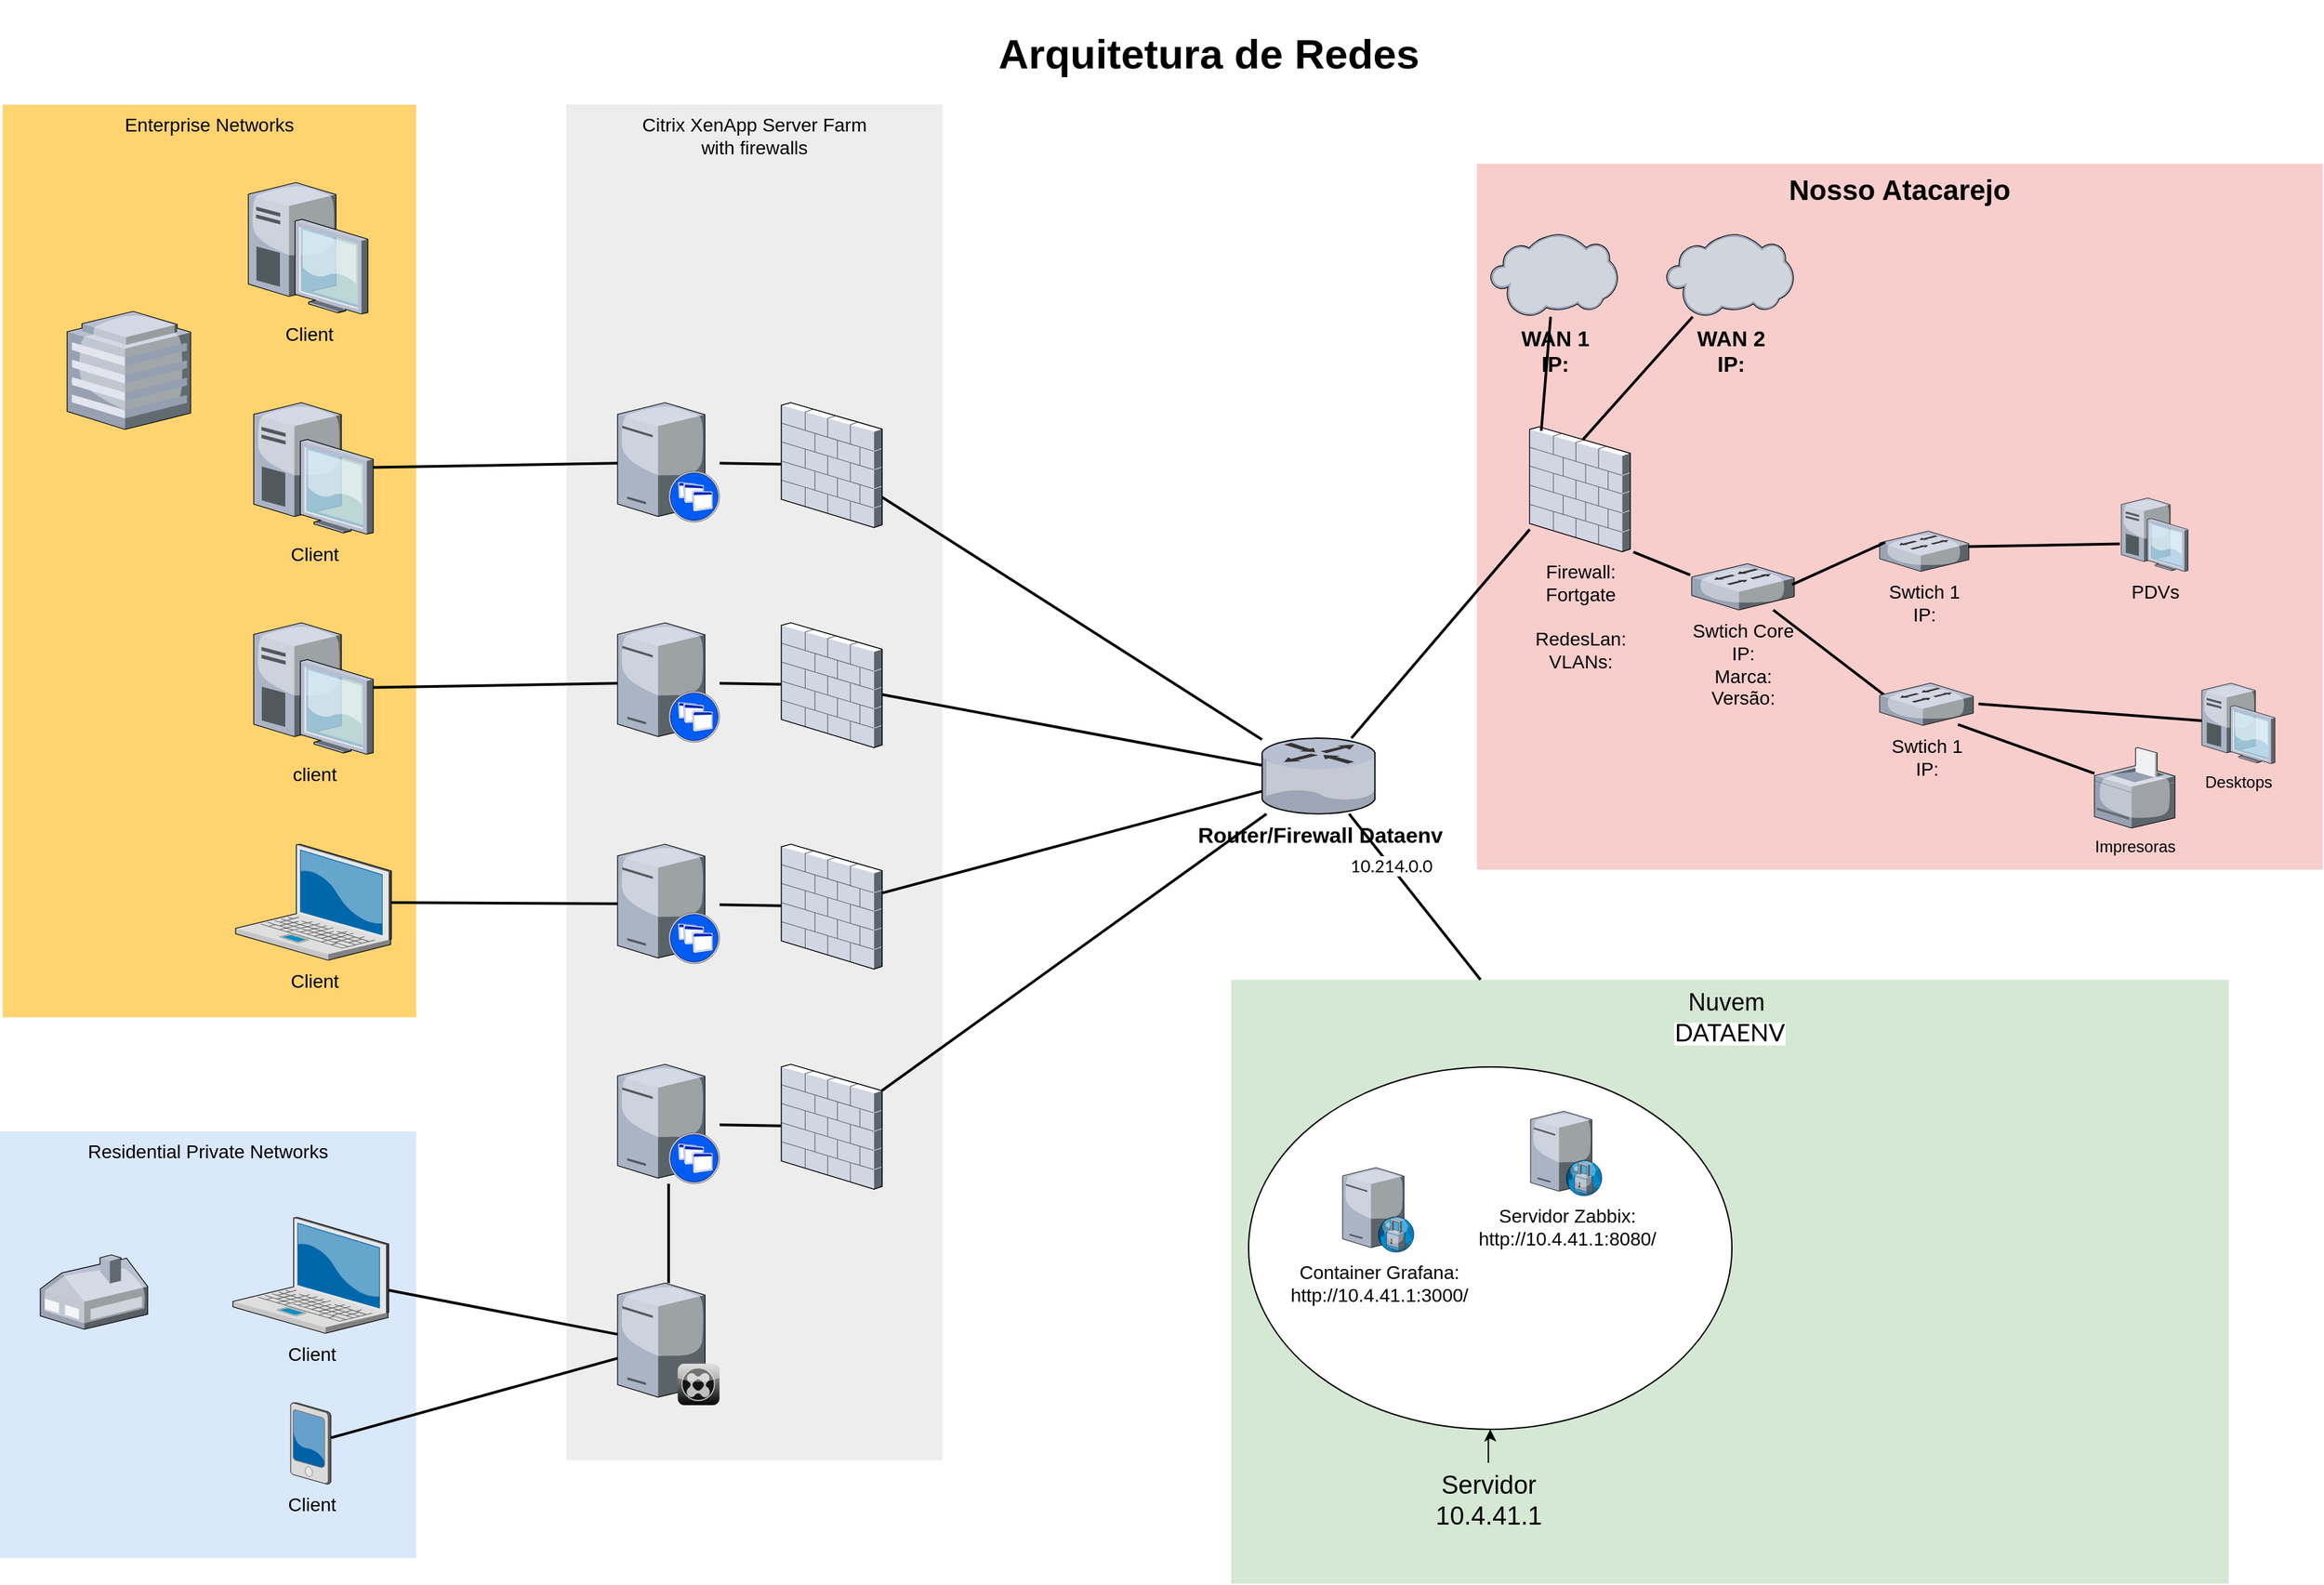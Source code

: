 <mxfile version="26.1.3">
  <diagram name="Page-1" id="e3a06f82-3646-2815-327d-82caf3d4e204">
    <mxGraphModel dx="2194" dy="1214" grid="1" gridSize="10" guides="1" tooltips="1" connect="1" arrows="1" fold="1" page="1" pageScale="1.5" pageWidth="1169" pageHeight="826" background="none" math="0" shadow="0">
      <root>
        <mxCell id="0" style=";html=1;" />
        <mxCell id="1" style=";html=1;" parent="0" />
        <mxCell id="6a7d8f32e03d9370-60" value="&lt;font style=&quot;font-size: 18px;&quot;&gt;Nuvem&amp;nbsp;&lt;/font&gt;&lt;div&gt;&lt;span style=&quot;font-family: lato; text-align: start; background-color: rgb(255, 255, 255);&quot;&gt;&lt;font style=&quot;font-size: 18px;&quot;&gt;DATAENV&lt;/font&gt;&lt;/span&gt;&lt;/div&gt;" style="whiteSpace=wrap;html=1;fillColor=#d5e8d4;fontSize=14;strokeColor=none;verticalAlign=top;" parent="1" vertex="1">
          <mxGeometry x="937" y="730" width="743" height="450" as="geometry" />
        </mxCell>
        <mxCell id="eO3I2PJSA5BFwuN0Dlqp-1" value="" style="ellipse;whiteSpace=wrap;html=1;" vertex="1" parent="1">
          <mxGeometry x="950" y="795" width="360" height="270" as="geometry" />
        </mxCell>
        <mxCell id="6a7d8f32e03d9370-61" value="&lt;font style=&quot;font-size: 21px;&quot;&gt;&lt;b&gt;Nosso Atacarejo&lt;/b&gt;&lt;/font&gt;" style="whiteSpace=wrap;html=1;fillColor=#f8cecc;fontSize=14;strokeColor=none;verticalAlign=top;" parent="1" vertex="1">
          <mxGeometry x="1120" y="122" width="630" height="526" as="geometry" />
        </mxCell>
        <mxCell id="6a7d8f32e03d9370-59" value="Citrix XenApp Server Farm&lt;div&gt;with firewalls&lt;/div&gt;" style="whiteSpace=wrap;html=1;fillColor=#EDEDED;fontSize=14;strokeColor=none;verticalAlign=top;" parent="1" vertex="1">
          <mxGeometry x="442" y="78" width="280" height="1010" as="geometry" />
        </mxCell>
        <mxCell id="6a7d8f32e03d9370-58" value="Residential Private Networks" style="whiteSpace=wrap;html=1;fillColor=#dae8fc;fontSize=14;strokeColor=none;verticalAlign=top;" parent="1" vertex="1">
          <mxGeometry x="20" y="843" width="310" height="318" as="geometry" />
        </mxCell>
        <mxCell id="6a7d8f32e03d9370-57" value="Enterprise Networks" style="whiteSpace=wrap;html=1;fillColor=#FFD470;gradientColor=none;fontSize=14;strokeColor=none;verticalAlign=top;" parent="1" vertex="1">
          <mxGeometry x="22" y="78" width="308" height="680" as="geometry" />
        </mxCell>
        <mxCell id="6a7d8f32e03d9370-36" style="edgeStyle=none;rounded=0;html=1;startSize=10;endSize=10;jettySize=auto;orthogonalLoop=1;fontSize=14;endArrow=none;endFill=0;strokeWidth=2;" parent="1" source="6a7d8f32e03d9370-1" target="6a7d8f32e03d9370-14" edge="1">
          <mxGeometry relative="1" as="geometry" />
        </mxCell>
        <mxCell id="6a7d8f32e03d9370-1" value="Client" style="verticalLabelPosition=bottom;aspect=fixed;html=1;verticalAlign=top;strokeColor=none;shape=mxgraph.citrix.laptop_2;fillColor=#66B2FF;gradientColor=#0066CC;fontSize=14;" parent="1" vertex="1">
          <mxGeometry x="193.5" y="907" width="116" height="86.5" as="geometry" />
        </mxCell>
        <mxCell id="6a7d8f32e03d9370-35" style="edgeStyle=none;rounded=0;html=1;startSize=10;endSize=10;jettySize=auto;orthogonalLoop=1;fontSize=14;endArrow=none;endFill=0;strokeWidth=2;" parent="1" source="6a7d8f32e03d9370-2" target="6a7d8f32e03d9370-9" edge="1">
          <mxGeometry relative="1" as="geometry" />
        </mxCell>
        <mxCell id="6a7d8f32e03d9370-2" value="Client" style="verticalLabelPosition=bottom;aspect=fixed;html=1;verticalAlign=top;strokeColor=none;shape=mxgraph.citrix.laptop_2;fillColor=#66B2FF;gradientColor=#0066CC;fontSize=14;" parent="1" vertex="1">
          <mxGeometry x="195.5" y="629" width="116" height="86.5" as="geometry" />
        </mxCell>
        <mxCell id="6a7d8f32e03d9370-34" style="edgeStyle=none;rounded=0;html=1;startSize=10;endSize=10;jettySize=auto;orthogonalLoop=1;fontSize=14;endArrow=none;endFill=0;strokeWidth=2;" parent="1" source="6a7d8f32e03d9370-3" target="6a7d8f32e03d9370-10" edge="1">
          <mxGeometry relative="1" as="geometry" />
        </mxCell>
        <mxCell id="6a7d8f32e03d9370-3" value="client" style="verticalLabelPosition=bottom;aspect=fixed;html=1;verticalAlign=top;strokeColor=none;shape=mxgraph.citrix.desktop;fillColor=#66B2FF;gradientColor=#0066CC;fontSize=14;" parent="1" vertex="1">
          <mxGeometry x="209.0" y="464.0" width="89" height="98" as="geometry" />
        </mxCell>
        <mxCell id="6a7d8f32e03d9370-33" style="edgeStyle=none;rounded=0;html=1;startSize=10;endSize=10;jettySize=auto;orthogonalLoop=1;fontSize=14;endArrow=none;endFill=0;strokeWidth=2;" parent="1" source="6a7d8f32e03d9370-4" target="6a7d8f32e03d9370-11" edge="1">
          <mxGeometry relative="1" as="geometry" />
        </mxCell>
        <mxCell id="6a7d8f32e03d9370-4" value="Client" style="verticalLabelPosition=bottom;aspect=fixed;html=1;verticalAlign=top;strokeColor=none;shape=mxgraph.citrix.desktop;fillColor=#66B2FF;gradientColor=#0066CC;fontSize=14;" parent="1" vertex="1">
          <mxGeometry x="209.0" y="300.0" width="89" height="98" as="geometry" />
        </mxCell>
        <mxCell id="6a7d8f32e03d9370-5" value="Client" style="verticalLabelPosition=bottom;aspect=fixed;html=1;verticalAlign=top;strokeColor=none;shape=mxgraph.citrix.desktop;fillColor=#66B2FF;gradientColor=#0066CC;fontSize=14;" parent="1" vertex="1">
          <mxGeometry x="205.0" y="136.0" width="89" height="98" as="geometry" />
        </mxCell>
        <mxCell id="6a7d8f32e03d9370-37" style="edgeStyle=none;rounded=0;html=1;startSize=10;endSize=10;jettySize=auto;orthogonalLoop=1;fontSize=14;endArrow=none;endFill=0;strokeWidth=2;" parent="1" source="6a7d8f32e03d9370-6" target="6a7d8f32e03d9370-14" edge="1">
          <mxGeometry relative="1" as="geometry" />
        </mxCell>
        <mxCell id="6a7d8f32e03d9370-6" value="Client" style="verticalLabelPosition=bottom;aspect=fixed;html=1;verticalAlign=top;strokeColor=none;shape=mxgraph.citrix.pda;fillColor=#66B2FF;gradientColor=#0066CC;fontSize=14;" parent="1" vertex="1">
          <mxGeometry x="236.5" y="1045" width="30" height="61" as="geometry" />
        </mxCell>
        <mxCell id="6a7d8f32e03d9370-39" style="edgeStyle=none;rounded=0;html=1;startSize=10;endSize=10;jettySize=auto;orthogonalLoop=1;fontSize=14;endArrow=none;endFill=0;strokeWidth=2;" parent="1" source="6a7d8f32e03d9370-8" target="6a7d8f32e03d9370-21" edge="1">
          <mxGeometry relative="1" as="geometry">
            <mxPoint x="580" y="826" as="targetPoint" />
          </mxGeometry>
        </mxCell>
        <mxCell id="6a7d8f32e03d9370-8" value="" style="verticalLabelPosition=bottom;aspect=fixed;html=1;verticalAlign=top;strokeColor=none;shape=mxgraph.citrix.xenapp_server;fillColor=#66B2FF;gradientColor=#0066CC;fontSize=14;" parent="1" vertex="1">
          <mxGeometry x="480.0" y="793" width="76" height="89" as="geometry" />
        </mxCell>
        <mxCell id="6a7d8f32e03d9370-40" style="edgeStyle=none;rounded=0;html=1;startSize=10;endSize=10;jettySize=auto;orthogonalLoop=1;fontSize=14;endArrow=none;endFill=0;strokeWidth=2;" parent="1" source="6a7d8f32e03d9370-9" target="6a7d8f32e03d9370-20" edge="1">
          <mxGeometry relative="1" as="geometry" />
        </mxCell>
        <mxCell id="6a7d8f32e03d9370-9" value="" style="verticalLabelPosition=bottom;aspect=fixed;html=1;verticalAlign=top;strokeColor=none;shape=mxgraph.citrix.xenapp_server;fillColor=#66B2FF;gradientColor=#0066CC;fontSize=14;" parent="1" vertex="1">
          <mxGeometry x="480.0" y="629" width="76" height="89" as="geometry" />
        </mxCell>
        <mxCell id="6a7d8f32e03d9370-41" style="edgeStyle=none;rounded=0;html=1;startSize=10;endSize=10;jettySize=auto;orthogonalLoop=1;fontSize=14;endArrow=none;endFill=0;strokeWidth=2;" parent="1" source="6a7d8f32e03d9370-10" target="6a7d8f32e03d9370-19" edge="1">
          <mxGeometry relative="1" as="geometry" />
        </mxCell>
        <mxCell id="6a7d8f32e03d9370-10" value="" style="verticalLabelPosition=bottom;aspect=fixed;html=1;verticalAlign=top;strokeColor=none;shape=mxgraph.citrix.xenapp_server;fillColor=#66B2FF;gradientColor=#0066CC;fontSize=14;" parent="1" vertex="1">
          <mxGeometry x="480.0" y="464" width="76" height="89" as="geometry" />
        </mxCell>
        <mxCell id="6a7d8f32e03d9370-42" style="edgeStyle=none;rounded=0;html=1;startSize=10;endSize=10;jettySize=auto;orthogonalLoop=1;fontSize=14;endArrow=none;endFill=0;strokeWidth=2;" parent="1" source="6a7d8f32e03d9370-11" target="6a7d8f32e03d9370-18" edge="1">
          <mxGeometry relative="1" as="geometry" />
        </mxCell>
        <mxCell id="6a7d8f32e03d9370-11" value="" style="verticalLabelPosition=bottom;aspect=fixed;html=1;verticalAlign=top;strokeColor=none;shape=mxgraph.citrix.xenapp_server;fillColor=#66B2FF;gradientColor=#0066CC;fontSize=14;" parent="1" vertex="1">
          <mxGeometry x="480.0" y="300" width="76" height="89" as="geometry" />
        </mxCell>
        <mxCell id="6a7d8f32e03d9370-52" style="edgeStyle=none;rounded=0;html=1;startSize=10;endSize=10;jettySize=auto;orthogonalLoop=1;fontSize=14;endArrow=none;endFill=0;strokeWidth=2;entryX=0.002;entryY=0.822;entryDx=0;entryDy=0;entryPerimeter=0;" parent="1" source="6a7d8f32e03d9370-13" target="eO3I2PJSA5BFwuN0Dlqp-6" edge="1">
          <mxGeometry relative="1" as="geometry" />
        </mxCell>
        <mxCell id="6a7d8f32e03d9370-56" style="edgeStyle=none;rounded=0;html=1;startSize=10;endSize=10;jettySize=auto;orthogonalLoop=1;fontSize=14;endArrow=none;endFill=0;strokeWidth=2;entryX=0.25;entryY=0;entryDx=0;entryDy=0;" parent="1" source="6a7d8f32e03d9370-13" target="6a7d8f32e03d9370-60" edge="1">
          <mxGeometry relative="1" as="geometry" />
        </mxCell>
        <mxCell id="eO3I2PJSA5BFwuN0Dlqp-20" value="&lt;span style=&quot;font-family: lato; font-size: 12.8px; text-align: start; text-wrap-mode: wrap;&quot;&gt;10.214.0.0&lt;/span&gt;" style="edgeLabel;html=1;align=center;verticalAlign=middle;resizable=0;points=[];" vertex="1" connectable="0" parent="6a7d8f32e03d9370-56">
          <mxGeometry x="-0.378" relative="1" as="geometry">
            <mxPoint as="offset" />
          </mxGeometry>
        </mxCell>
        <mxCell id="6a7d8f32e03d9370-13" value="&lt;font style=&quot;font-size: 16px;&quot;&gt;&lt;b&gt;Router/Firewall Dataenv&lt;/b&gt;&lt;/font&gt;" style="verticalLabelPosition=bottom;aspect=fixed;html=1;verticalAlign=top;strokeColor=none;shape=mxgraph.citrix.router;fillColor=#66B2FF;gradientColor=#0066CC;fontSize=14;" parent="1" vertex="1">
          <mxGeometry x="960" y="550" width="85" height="56.41" as="geometry" />
        </mxCell>
        <mxCell id="6a7d8f32e03d9370-38" style="edgeStyle=none;rounded=0;html=1;startSize=10;endSize=10;jettySize=auto;orthogonalLoop=1;fontSize=14;endArrow=none;endFill=0;strokeWidth=2;" parent="1" source="6a7d8f32e03d9370-14" target="6a7d8f32e03d9370-8" edge="1">
          <mxGeometry relative="1" as="geometry" />
        </mxCell>
        <mxCell id="6a7d8f32e03d9370-14" value="" style="verticalLabelPosition=bottom;aspect=fixed;html=1;verticalAlign=top;strokeColor=none;shape=mxgraph.citrix.xenclient_synchronizer;fillColor=#CCCCCC;gradientColor=#000000;gradientDirection=south;fontSize=14;" parent="1" vertex="1">
          <mxGeometry x="480.0" y="956" width="76" height="91" as="geometry" />
        </mxCell>
        <mxCell id="6a7d8f32e03d9370-45" style="edgeStyle=none;rounded=0;html=1;startSize=10;endSize=10;jettySize=auto;orthogonalLoop=1;fontSize=14;endArrow=none;endFill=0;strokeWidth=2;" parent="1" source="6a7d8f32e03d9370-18" target="6a7d8f32e03d9370-13" edge="1">
          <mxGeometry relative="1" as="geometry" />
        </mxCell>
        <mxCell id="6a7d8f32e03d9370-18" value="" style="verticalLabelPosition=bottom;aspect=fixed;html=1;verticalAlign=top;strokeColor=none;shape=mxgraph.citrix.firewall;fillColor=#66B2FF;gradientColor=#0066CC;fontSize=14;" parent="1" vertex="1">
          <mxGeometry x="602" y="300" width="75" height="93" as="geometry" />
        </mxCell>
        <mxCell id="6a7d8f32e03d9370-46" style="edgeStyle=none;rounded=0;html=1;startSize=10;endSize=10;jettySize=auto;orthogonalLoop=1;fontSize=14;endArrow=none;endFill=0;strokeWidth=2;" parent="1" source="6a7d8f32e03d9370-19" target="6a7d8f32e03d9370-13" edge="1">
          <mxGeometry relative="1" as="geometry" />
        </mxCell>
        <mxCell id="6a7d8f32e03d9370-19" value="" style="verticalLabelPosition=bottom;aspect=fixed;html=1;verticalAlign=top;strokeColor=none;shape=mxgraph.citrix.firewall;fillColor=#66B2FF;gradientColor=#0066CC;fontSize=14;" parent="1" vertex="1">
          <mxGeometry x="602" y="464" width="75" height="93" as="geometry" />
        </mxCell>
        <mxCell id="6a7d8f32e03d9370-47" style="edgeStyle=none;rounded=0;html=1;startSize=10;endSize=10;jettySize=auto;orthogonalLoop=1;fontSize=14;endArrow=none;endFill=0;strokeWidth=2;" parent="1" source="6a7d8f32e03d9370-20" target="6a7d8f32e03d9370-13" edge="1">
          <mxGeometry relative="1" as="geometry" />
        </mxCell>
        <mxCell id="6a7d8f32e03d9370-20" value="" style="verticalLabelPosition=bottom;aspect=fixed;html=1;verticalAlign=top;strokeColor=none;shape=mxgraph.citrix.firewall;fillColor=#66B2FF;gradientColor=#0066CC;fontSize=14;" parent="1" vertex="1">
          <mxGeometry x="602" y="629" width="75" height="93" as="geometry" />
        </mxCell>
        <mxCell id="6a7d8f32e03d9370-48" style="edgeStyle=none;rounded=0;html=1;startSize=10;endSize=10;jettySize=auto;orthogonalLoop=1;fontSize=14;endArrow=none;endFill=0;strokeWidth=2;" parent="1" source="6a7d8f32e03d9370-21" target="6a7d8f32e03d9370-13" edge="1">
          <mxGeometry relative="1" as="geometry" />
        </mxCell>
        <mxCell id="6a7d8f32e03d9370-21" value="" style="verticalLabelPosition=bottom;aspect=fixed;html=1;verticalAlign=top;strokeColor=none;shape=mxgraph.citrix.firewall;fillColor=#66B2FF;gradientColor=#0066CC;fontSize=14;" parent="1" vertex="1">
          <mxGeometry x="602" y="793" width="75" height="93" as="geometry" />
        </mxCell>
        <mxCell id="6a7d8f32e03d9370-23" value="" style="verticalLabelPosition=bottom;aspect=fixed;html=1;verticalAlign=top;strokeColor=none;shape=mxgraph.citrix.home_office;fillColor=#66B2FF;gradientColor=#0066CC;fontSize=14;" parent="1" vertex="1">
          <mxGeometry x="50" y="935" width="80" height="55.5" as="geometry" />
        </mxCell>
        <mxCell id="6a7d8f32e03d9370-24" value="" style="verticalLabelPosition=bottom;aspect=fixed;html=1;verticalAlign=top;strokeColor=none;shape=mxgraph.citrix.hq_enterprise;fillColor=#66B2FF;gradientColor=#0066CC;fontSize=14;" parent="1" vertex="1">
          <mxGeometry x="70" y="232" width="92" height="88" as="geometry" />
        </mxCell>
        <mxCell id="6a7d8f32e03d9370-25" value="Servidor Zabbix:&lt;br&gt;http://10.4.41.1:8080/" style="verticalLabelPosition=bottom;aspect=fixed;html=1;verticalAlign=top;strokeColor=none;shape=mxgraph.citrix.proxy_server;fillColor=#66B2FF;gradientColor=#0066CC;fontSize=14;" parent="1" vertex="1">
          <mxGeometry x="1160" y="828" width="53.55" height="63" as="geometry" />
        </mxCell>
        <mxCell id="6a7d8f32e03d9370-55" style="edgeStyle=none;rounded=0;html=1;startSize=10;endSize=10;jettySize=auto;orthogonalLoop=1;fontSize=14;endArrow=none;endFill=0;strokeWidth=2;entryX=0.048;entryY=0.279;entryDx=0;entryDy=0;entryPerimeter=0;" parent="1" source="6a7d8f32e03d9370-26" target="eO3I2PJSA5BFwuN0Dlqp-8" edge="1">
          <mxGeometry relative="1" as="geometry">
            <mxPoint x="1410" y="530" as="targetPoint" />
          </mxGeometry>
        </mxCell>
        <mxCell id="6a7d8f32e03d9370-26" value="Swtich Core&lt;br&gt;IP:&lt;br&gt;Marca:&lt;br&gt;Versão:" style="verticalLabelPosition=bottom;aspect=fixed;html=1;verticalAlign=top;strokeColor=none;shape=mxgraph.citrix.switch;fillColor=#66B2FF;gradientColor=#0066CC;fontSize=14;" parent="1" vertex="1">
          <mxGeometry x="1280" y="420" width="76.48" height="34.5" as="geometry" />
        </mxCell>
        <mxCell id="eO3I2PJSA5BFwuN0Dlqp-2" value="Container Grafana:&lt;br&gt;http://10.4.41.1:3000/" style="verticalLabelPosition=bottom;aspect=fixed;html=1;verticalAlign=top;strokeColor=none;shape=mxgraph.citrix.proxy_server;fillColor=#66B2FF;gradientColor=#0066CC;fontSize=14;" vertex="1" parent="1">
          <mxGeometry x="1020" y="870" width="53.55" height="63" as="geometry" />
        </mxCell>
        <mxCell id="eO3I2PJSA5BFwuN0Dlqp-5" style="edgeStyle=orthogonalEdgeStyle;rounded=0;orthogonalLoop=1;jettySize=auto;html=1;" edge="1" parent="1" source="eO3I2PJSA5BFwuN0Dlqp-4" target="eO3I2PJSA5BFwuN0Dlqp-1">
          <mxGeometry relative="1" as="geometry" />
        </mxCell>
        <mxCell id="eO3I2PJSA5BFwuN0Dlqp-4" value="&lt;font style=&quot;font-size: 19px;&quot;&gt;Servidor 10.4.41.1&lt;/font&gt;" style="text;html=1;align=center;verticalAlign=middle;whiteSpace=wrap;rounded=0;" vertex="1" parent="1">
          <mxGeometry x="1073.55" y="1090" width="110" height="56" as="geometry" />
        </mxCell>
        <mxCell id="eO3I2PJSA5BFwuN0Dlqp-6" value="Firewall:&lt;br&gt;Fortgate&lt;br&gt;&lt;br&gt;RedesLan:&lt;br&gt;VLANs:" style="verticalLabelPosition=bottom;aspect=fixed;html=1;verticalAlign=top;strokeColor=none;shape=mxgraph.citrix.firewall;fillColor=#66B2FF;gradientColor=#0066CC;fontSize=14;" vertex="1" parent="1">
          <mxGeometry x="1159.28" y="318" width="75" height="93" as="geometry" />
        </mxCell>
        <mxCell id="eO3I2PJSA5BFwuN0Dlqp-7" style="edgeStyle=none;rounded=0;html=1;startSize=10;endSize=10;jettySize=auto;orthogonalLoop=1;fontSize=14;endArrow=none;endFill=0;strokeWidth=2;entryX=-0.014;entryY=0.244;entryDx=0;entryDy=0;entryPerimeter=0;exitX=1.031;exitY=1.003;exitDx=0;exitDy=0;exitPerimeter=0;" edge="1" parent="1" source="eO3I2PJSA5BFwuN0Dlqp-6" target="6a7d8f32e03d9370-26">
          <mxGeometry relative="1" as="geometry">
            <mxPoint x="1240.5" y="573" as="sourcePoint" />
            <mxPoint x="1351.5" y="545" as="targetPoint" />
          </mxGeometry>
        </mxCell>
        <mxCell id="eO3I2PJSA5BFwuN0Dlqp-8" value="Swtich 1&lt;br&gt;IP:" style="verticalLabelPosition=bottom;aspect=fixed;html=1;verticalAlign=top;strokeColor=none;shape=mxgraph.citrix.switch;fillColor=#66B2FF;gradientColor=#0066CC;fontSize=14;" vertex="1" parent="1">
          <mxGeometry x="1420" y="509" width="69.83" height="31.5" as="geometry" />
        </mxCell>
        <mxCell id="eO3I2PJSA5BFwuN0Dlqp-9" value="Swtich 1&lt;br&gt;IP:" style="verticalLabelPosition=bottom;aspect=fixed;html=1;verticalAlign=top;strokeColor=none;shape=mxgraph.citrix.switch;fillColor=#66B2FF;gradientColor=#0066CC;fontSize=14;" vertex="1" parent="1">
          <mxGeometry x="1420" y="395.75" width="66.5" height="30" as="geometry" />
        </mxCell>
        <mxCell id="eO3I2PJSA5BFwuN0Dlqp-10" style="edgeStyle=none;rounded=0;html=1;startSize=10;endSize=10;jettySize=auto;orthogonalLoop=1;fontSize=14;endArrow=none;endFill=0;strokeWidth=2;entryX=0.064;entryY=0.279;entryDx=0;entryDy=0;entryPerimeter=0;exitX=0.98;exitY=0.451;exitDx=0;exitDy=0;exitPerimeter=0;" edge="1" parent="1" source="6a7d8f32e03d9370-26" target="eO3I2PJSA5BFwuN0Dlqp-9">
          <mxGeometry relative="1" as="geometry">
            <mxPoint x="1362" y="441" as="sourcePoint" />
            <mxPoint x="1433" y="497" as="targetPoint" />
          </mxGeometry>
        </mxCell>
        <mxCell id="eO3I2PJSA5BFwuN0Dlqp-12" value="PDVs" style="verticalLabelPosition=bottom;aspect=fixed;html=1;verticalAlign=top;strokeColor=none;shape=mxgraph.citrix.desktop;fillColor=#66B2FF;gradientColor=#0066CC;fontSize=14;" vertex="1" parent="1">
          <mxGeometry x="1600" y="371" width="49.73" height="54.75" as="geometry" />
        </mxCell>
        <mxCell id="eO3I2PJSA5BFwuN0Dlqp-13" style="edgeStyle=none;rounded=0;html=1;startSize=10;endSize=10;jettySize=auto;orthogonalLoop=1;fontSize=14;endArrow=none;endFill=0;strokeWidth=2;exitX=0.995;exitY=0.382;exitDx=0;exitDy=0;exitPerimeter=0;entryX=-0.021;entryY=0.626;entryDx=0;entryDy=0;entryPerimeter=0;" edge="1" parent="1" source="eO3I2PJSA5BFwuN0Dlqp-9" target="eO3I2PJSA5BFwuN0Dlqp-12">
          <mxGeometry relative="1" as="geometry">
            <mxPoint x="1484" y="402.25" as="sourcePoint" />
            <mxPoint x="1670" y="399.25" as="targetPoint" />
          </mxGeometry>
        </mxCell>
        <mxCell id="eO3I2PJSA5BFwuN0Dlqp-14" value="&lt;font style=&quot;font-size: 16px;&quot;&gt;&lt;b&gt;WAN 1&lt;br&gt;IP:&lt;/b&gt;&lt;/font&gt;" style="verticalLabelPosition=bottom;sketch=0;aspect=fixed;html=1;verticalAlign=top;strokeColor=none;align=center;outlineConnect=0;shape=mxgraph.citrix.cloud;" vertex="1" parent="1">
          <mxGeometry x="1130" y="174" width="95" height="62" as="geometry" />
        </mxCell>
        <mxCell id="eO3I2PJSA5BFwuN0Dlqp-15" style="edgeStyle=none;rounded=0;html=1;startSize=10;endSize=10;jettySize=auto;orthogonalLoop=1;fontSize=14;endArrow=none;endFill=0;strokeWidth=2;exitX=0.116;exitY=0.033;exitDx=0;exitDy=0;exitPerimeter=0;" edge="1" parent="1" source="eO3I2PJSA5BFwuN0Dlqp-6" target="eO3I2PJSA5BFwuN0Dlqp-14">
          <mxGeometry relative="1" as="geometry">
            <mxPoint x="1217" y="442" as="sourcePoint" />
            <mxPoint x="1264" y="470" as="targetPoint" />
          </mxGeometry>
        </mxCell>
        <mxCell id="eO3I2PJSA5BFwuN0Dlqp-18" value="&lt;font style=&quot;font-size: 16px;&quot;&gt;&lt;b&gt;WAN 2&lt;br&gt;IP:&lt;/b&gt;&lt;/font&gt;" style="verticalLabelPosition=bottom;sketch=0;aspect=fixed;html=1;verticalAlign=top;strokeColor=none;align=center;outlineConnect=0;shape=mxgraph.citrix.cloud;" vertex="1" parent="1">
          <mxGeometry x="1261" y="174" width="95" height="62" as="geometry" />
        </mxCell>
        <mxCell id="eO3I2PJSA5BFwuN0Dlqp-19" style="edgeStyle=none;rounded=0;html=1;startSize=10;endSize=10;jettySize=auto;orthogonalLoop=1;fontSize=14;endArrow=none;endFill=0;strokeWidth=2;exitX=0.528;exitY=0.104;exitDx=0;exitDy=0;exitPerimeter=0;" edge="1" parent="1" target="eO3I2PJSA5BFwuN0Dlqp-18" source="eO3I2PJSA5BFwuN0Dlqp-6">
          <mxGeometry relative="1" as="geometry">
            <mxPoint x="1254" y="342" as="sourcePoint" />
            <mxPoint x="1379" y="470" as="targetPoint" />
          </mxGeometry>
        </mxCell>
        <mxCell id="eO3I2PJSA5BFwuN0Dlqp-23" value="&lt;h2&gt;&lt;font style=&quot;font-size: 31px;&quot;&gt;Arquitetura de Redes&lt;/font&gt;&lt;/h2&gt;" style="text;html=1;align=center;verticalAlign=middle;resizable=0;points=[];autosize=1;strokeColor=none;fillColor=none;" vertex="1" parent="1">
          <mxGeometry x="750" width="340" height="80" as="geometry" />
        </mxCell>
        <mxCell id="eO3I2PJSA5BFwuN0Dlqp-24" value="Impresoras" style="verticalLabelPosition=bottom;sketch=0;aspect=fixed;html=1;verticalAlign=top;strokeColor=none;align=center;outlineConnect=0;shape=mxgraph.citrix.printer;" vertex="1" parent="1">
          <mxGeometry x="1580" y="557" width="60" height="60" as="geometry" />
        </mxCell>
        <mxCell id="eO3I2PJSA5BFwuN0Dlqp-25" value="Desktops" style="verticalLabelPosition=bottom;sketch=0;aspect=fixed;html=1;verticalAlign=top;strokeColor=none;align=center;outlineConnect=0;shape=mxgraph.citrix.desktop;" vertex="1" parent="1">
          <mxGeometry x="1660" y="509" width="54.49" height="60" as="geometry" />
        </mxCell>
        <mxCell id="eO3I2PJSA5BFwuN0Dlqp-26" style="edgeStyle=none;rounded=0;html=1;startSize=10;endSize=10;jettySize=auto;orthogonalLoop=1;fontSize=14;endArrow=none;endFill=0;strokeWidth=2;exitX=1.055;exitY=0.491;exitDx=0;exitDy=0;exitPerimeter=0;" edge="1" parent="1" source="eO3I2PJSA5BFwuN0Dlqp-8" target="eO3I2PJSA5BFwuN0Dlqp-25">
          <mxGeometry relative="1" as="geometry">
            <mxPoint x="1496" y="417" as="sourcePoint" />
            <mxPoint x="1609" y="415" as="targetPoint" />
          </mxGeometry>
        </mxCell>
        <mxCell id="eO3I2PJSA5BFwuN0Dlqp-27" style="edgeStyle=none;rounded=0;html=1;startSize=10;endSize=10;jettySize=auto;orthogonalLoop=1;fontSize=14;endArrow=none;endFill=0;strokeWidth=2;entryX=0.835;entryY=0.979;entryDx=0;entryDy=0;entryPerimeter=0;" edge="1" parent="1" source="eO3I2PJSA5BFwuN0Dlqp-24" target="eO3I2PJSA5BFwuN0Dlqp-8">
          <mxGeometry relative="1" as="geometry">
            <mxPoint x="1506" y="427" as="sourcePoint" />
            <mxPoint x="1619" y="425" as="targetPoint" />
          </mxGeometry>
        </mxCell>
      </root>
    </mxGraphModel>
  </diagram>
</mxfile>
